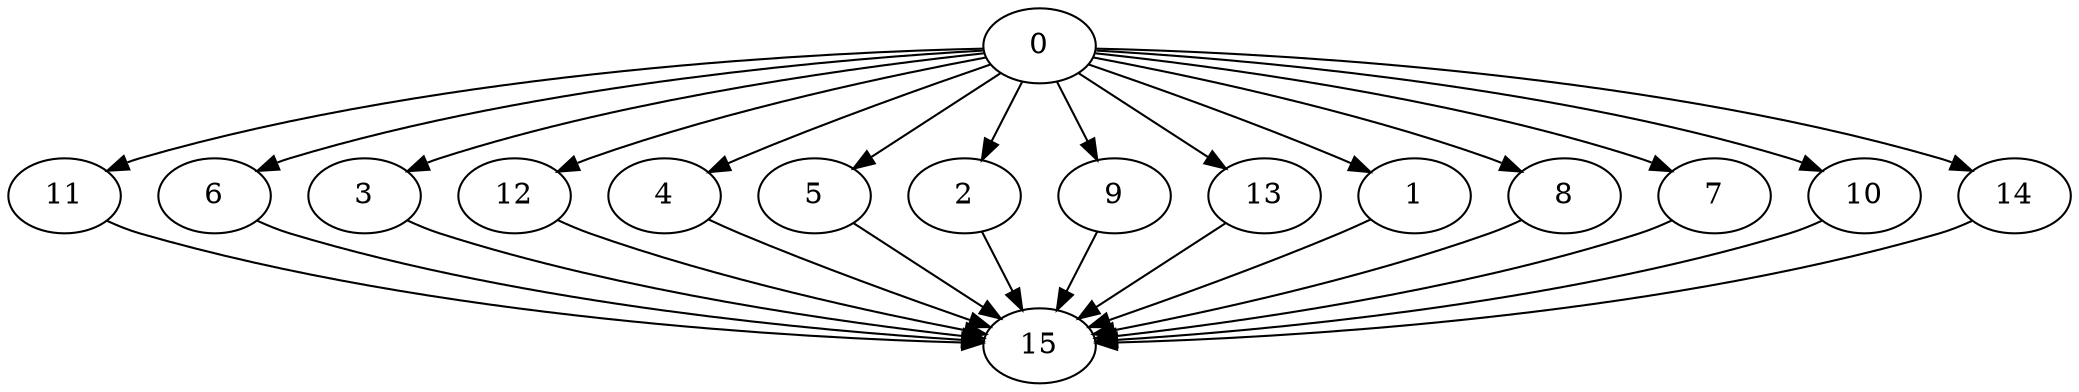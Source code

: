 digraph "Fork_Join_Nodes_16_CCR_0.10_WeightType_Random#2" {
	graph ["Duplicate states"=0,
		GraphType=F_J,
		"Max states in OPEN"=0,
		Modes="120000ms; topo-ordered tasks, ; Pruning: task equivalence, fixed order ready list, ; F-value: ; Optimisation: best schedule length (\
SL) optimisation on equal, ",
		NumberOfTasks=16,
		"Pruned using list schedule length"=115152723,
		"States removed from OPEN"=0,
		TargetSystem="Homogeneous-2",
		"Time to schedule (ms)"=78604,
		"Total idle time"=126,
		"Total schedule length"=1074,
		"Total sequential time"=1852,
		"Total states created"=428021121
	];
	0	["Finish time"=116,
		Processor=0,
		"Start time"=0,
		Weight=116];
	11	["Finish time"=810,
		Processor=0,
		"Start time"=645,
		Weight=165];
	0 -> 11	[Weight=7];
	6	["Finish time"=904,
		Processor=1,
		"Start time"=739,
		Weight=165];
	0 -> 6	[Weight=2];
	3	["Finish time"=645,
		Processor=0,
		"Start time"=496,
		Weight=149];
	0 -> 3	[Weight=7];
	12	["Finish time"=739,
		Processor=1,
		"Start time"=590,
		Weight=149];
	0 -> 12	[Weight=5];
	4	["Finish time"=364,
		Processor=0,
		"Start time"=215,
		Weight=149];
	0 -> 4	[Weight=9];
	5	["Finish time"=496,
		Processor=0,
		"Start time"=364,
		Weight=132];
	0 -> 5	[Weight=7];
	2	["Finish time"=474,
		Processor=1,
		"Start time"=358,
		Weight=116];
	0 -> 2	[Weight=9];
	9	["Finish time"=358,
		Processor=1,
		"Start time"=242,
		Weight=116];
	0 -> 9	[Weight=9];
	13	["Finish time"=590,
		Processor=1,
		"Start time"=474,
		Weight=116];
	0 -> 13	[Weight=7];
	1	["Finish time"=909,
		Processor=0,
		"Start time"=810,
		Weight=99];
	0 -> 1	[Weight=2];
	8	["Finish time"=215,
		Processor=0,
		"Start time"=116,
		Weight=99];
	0 -> 8	[Weight=10];
	7	["Finish time"=242,
		Processor=1,
		"Start time"=192,
		Weight=50];
	0 -> 7	[Weight=10];
	10	["Finish time"=192,
		Processor=1,
		"Start time"=159,
		Weight=33];
	0 -> 10	[Weight=10];
	14	["Finish time"=159,
		Processor=1,
		"Start time"=126,
		Weight=33];
	0 -> 14	[Weight=10];
	15	["Finish time"=1074,
		Processor=0,
		"Start time"=909,
		Weight=165];
	11 -> 15	[Weight=7];
	6 -> 15	[Weight=2];
	3 -> 15	[Weight=7];
	12 -> 15	[Weight=7];
	4 -> 15	[Weight=3];
	5 -> 15	[Weight=5];
	2 -> 15	[Weight=6];
	9 -> 15	[Weight=4];
	13 -> 15	[Weight=3];
	1 -> 15	[Weight=6];
	8 -> 15	[Weight=3];
	7 -> 15	[Weight=10];
	10 -> 15	[Weight=10];
	14 -> 15	[Weight=8];
}
